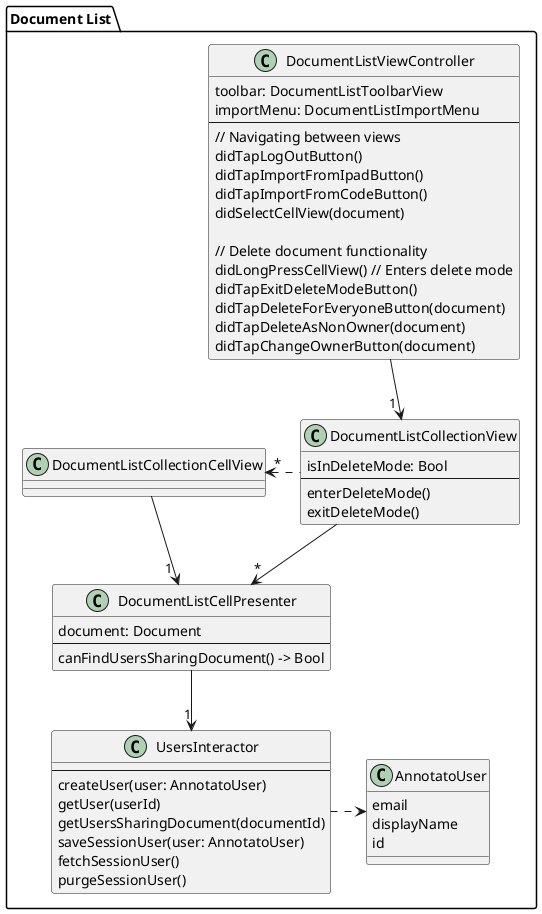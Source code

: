 @startuml

package "Document List" {
    Class DocumentListViewController {
        toolbar: DocumentListToolbarView
        importMenu: DocumentListImportMenu
        --
        // Navigating between views
        didTapLogOutButton()
        didTapImportFromIpadButton()
        didTapImportFromCodeButton()
        didSelectCellView(document)

        // Delete document functionality
        didLongPressCellView() // Enters delete mode
        didTapExitDeleteModeButton()
        didTapDeleteForEveryoneButton(document)
        didTapDeleteAsNonOwner(document)
        didTapChangeOwnerButton(document)
    }

    Class DocumentListCollectionView {
        isInDeleteMode: Bool
        --
        enterDeleteMode()
        exitDeleteMode()
    }

    Class DocumentListCollectionCellView { }

    Class DocumentListCellPresenter {
        document: Document
        --
        canFindUsersSharingDocument() -> Bool
    }

    Class UsersInteractor {
        --
        createUser(user: AnnotatoUser)
        getUser(userId)
        getUsersSharingDocument(documentId)
        saveSessionUser(user: AnnotatoUser)
        fetchSessionUser()
        purgeSessionUser()
    }

    Class AnnotatoUser {
        email
        displayName
        id
    }
}

DocumentListViewController --down> "1 " DocumentListCollectionView
DocumentListCollectionView --down> "*" DocumentListCellPresenter
DocumentListCollectionView ..left> "*" DocumentListCollectionCellView
DocumentListCollectionCellView --down> "1 " DocumentListCellPresenter
DocumentListCellPresenter --down> "1" UsersInteractor
UsersInteractor ..right> AnnotatoUser

@enduml

